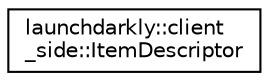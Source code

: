 digraph "Graphical Class Hierarchy"
{
 // LATEX_PDF_SIZE
  edge [fontname="Helvetica",fontsize="10",labelfontname="Helvetica",labelfontsize="10"];
  node [fontname="Helvetica",fontsize="10",shape=record];
  rankdir="LR";
  Node0 [label="launchdarkly::client\l_side::ItemDescriptor",height=0.2,width=0.4,color="black", fillcolor="white", style="filled",URL="$structlaunchdarkly_1_1client__side_1_1ItemDescriptor.html",tooltip=" "];
}
